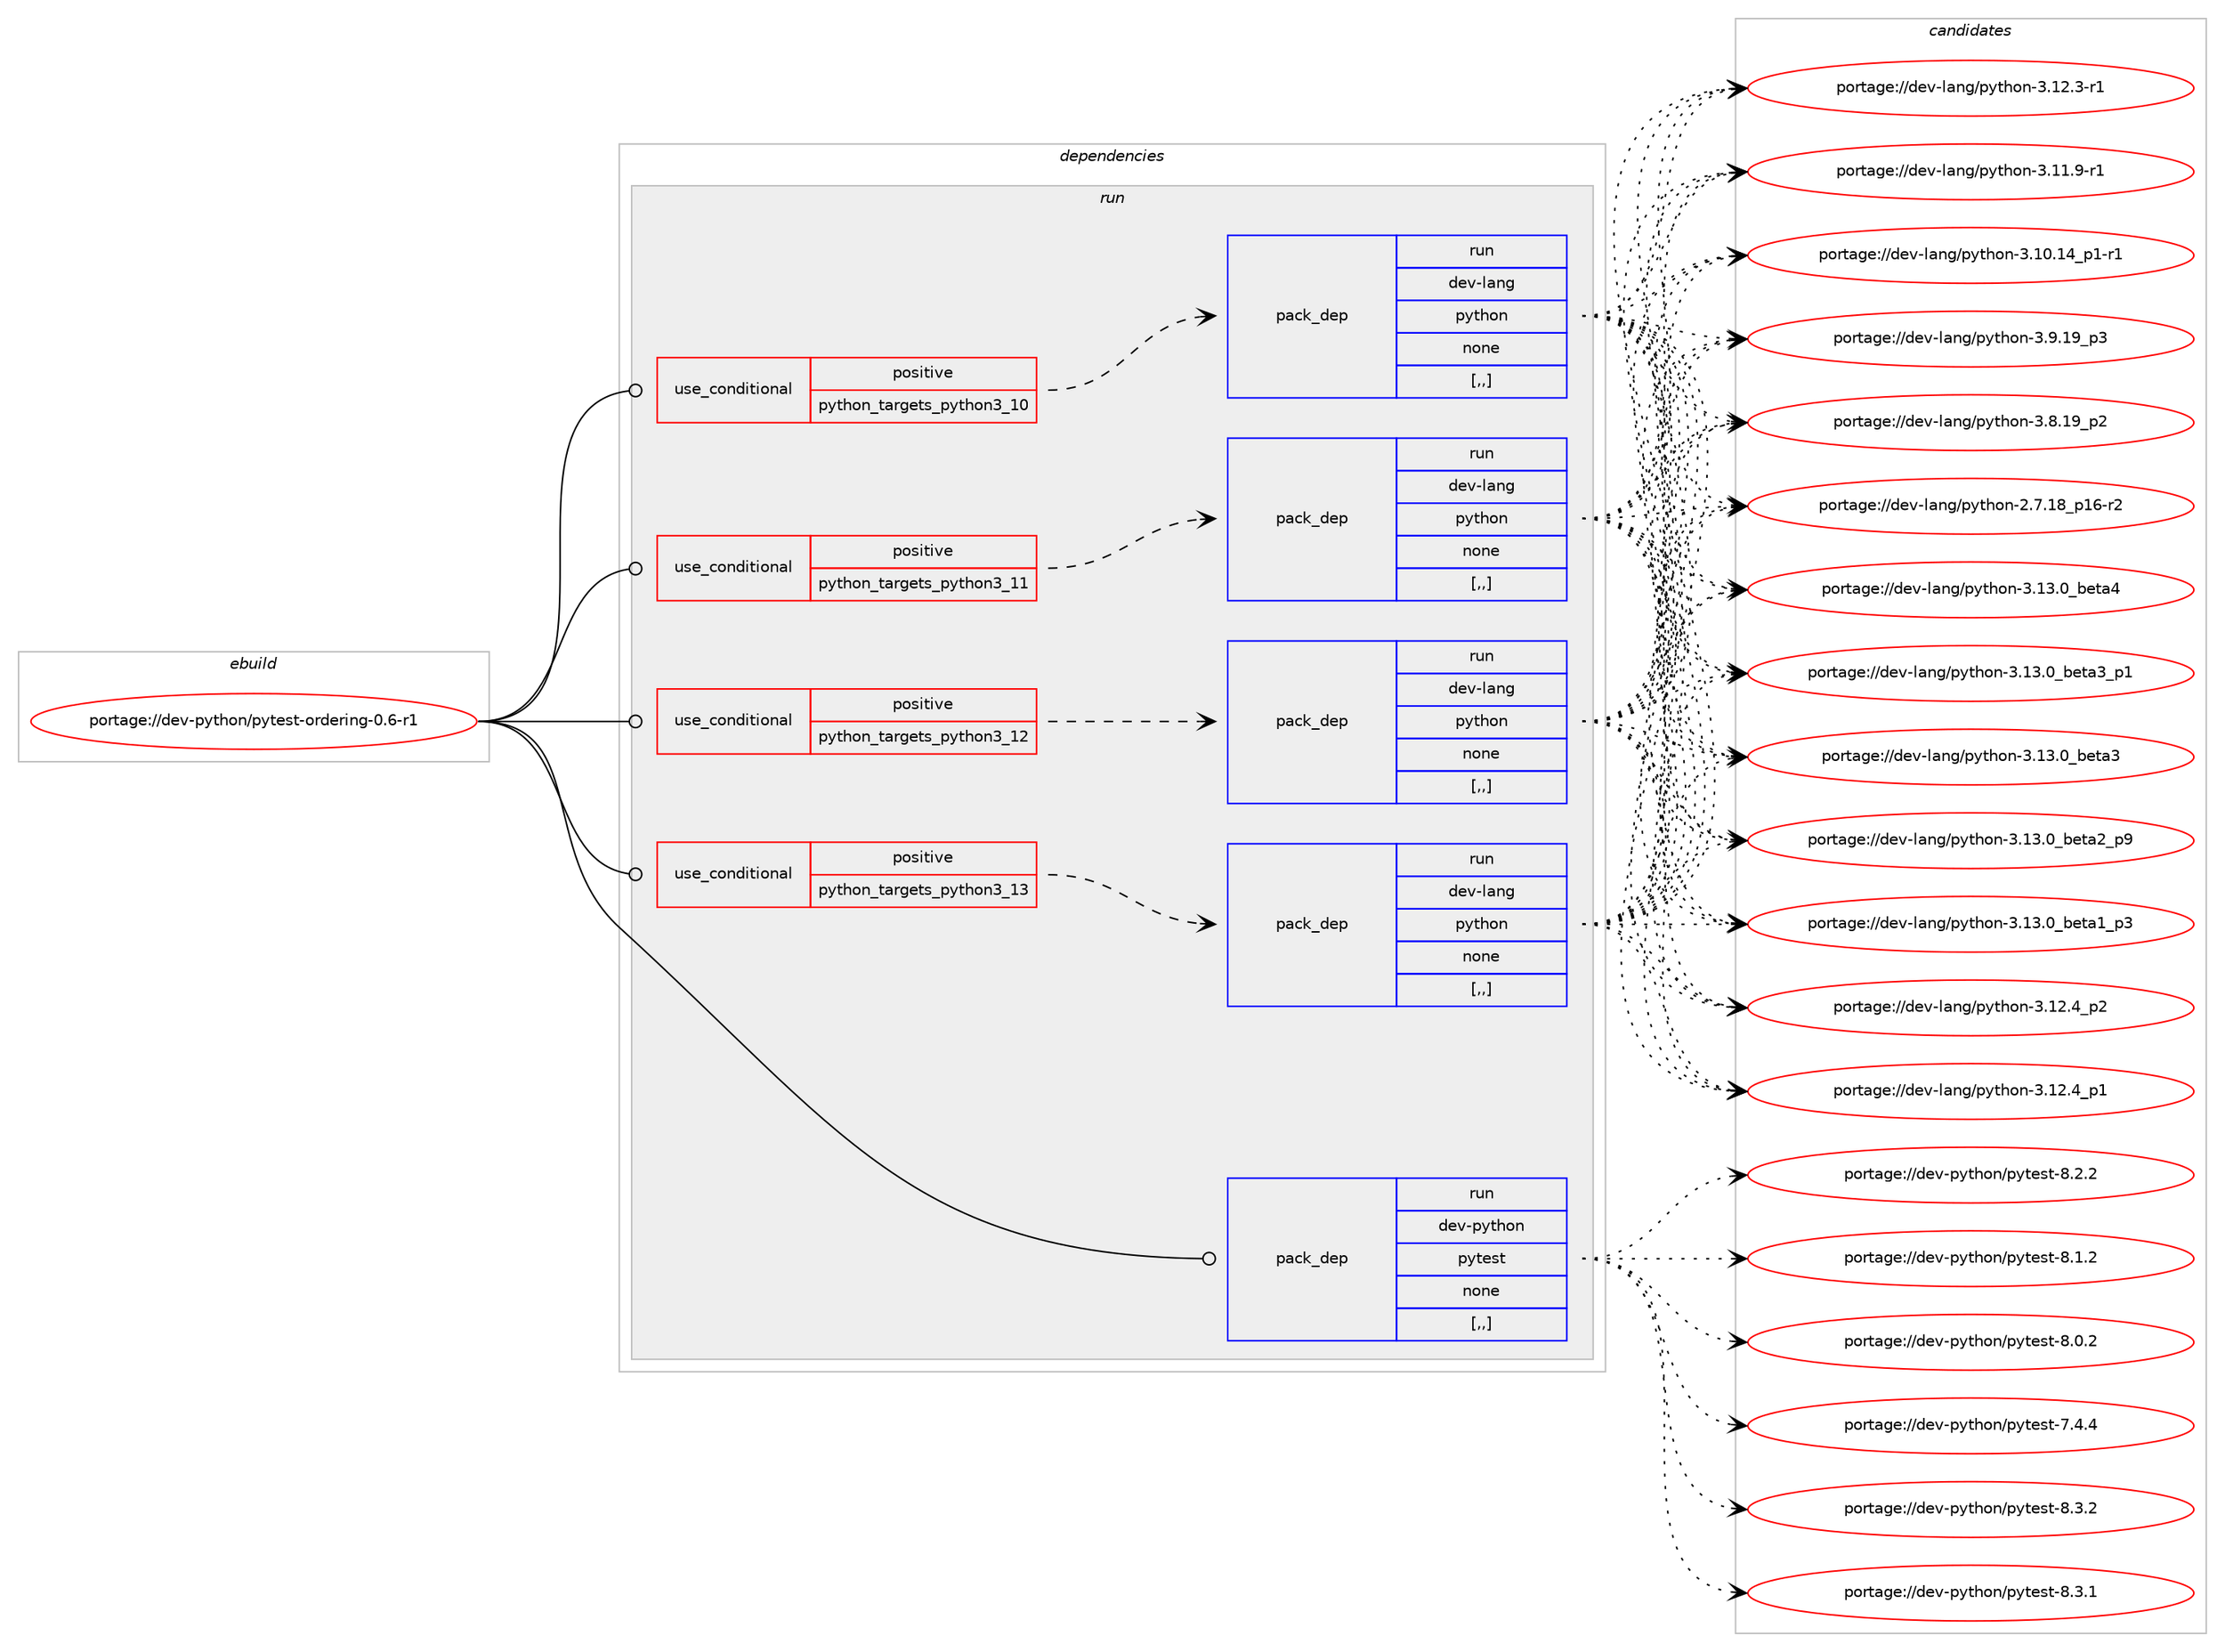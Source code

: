 digraph prolog {

# *************
# Graph options
# *************

newrank=true;
concentrate=true;
compound=true;
graph [rankdir=LR,fontname=Helvetica,fontsize=10,ranksep=1.5];#, ranksep=2.5, nodesep=0.2];
edge  [arrowhead=vee];
node  [fontname=Helvetica,fontsize=10];

# **********
# The ebuild
# **********

subgraph cluster_leftcol {
color=gray;
label=<<i>ebuild</i>>;
id [label="portage://dev-python/pytest-ordering-0.6-r1", color=red, width=4, href="../dev-python/pytest-ordering-0.6-r1.svg"];
}

# ****************
# The dependencies
# ****************

subgraph cluster_midcol {
color=gray;
label=<<i>dependencies</i>>;
subgraph cluster_compile {
fillcolor="#eeeeee";
style=filled;
label=<<i>compile</i>>;
}
subgraph cluster_compileandrun {
fillcolor="#eeeeee";
style=filled;
label=<<i>compile and run</i>>;
}
subgraph cluster_run {
fillcolor="#eeeeee";
style=filled;
label=<<i>run</i>>;
subgraph cond38069 {
dependency159567 [label=<<TABLE BORDER="0" CELLBORDER="1" CELLSPACING="0" CELLPADDING="4"><TR><TD ROWSPAN="3" CELLPADDING="10">use_conditional</TD></TR><TR><TD>positive</TD></TR><TR><TD>python_targets_python3_10</TD></TR></TABLE>>, shape=none, color=red];
subgraph pack120228 {
dependency159568 [label=<<TABLE BORDER="0" CELLBORDER="1" CELLSPACING="0" CELLPADDING="4" WIDTH="220"><TR><TD ROWSPAN="6" CELLPADDING="30">pack_dep</TD></TR><TR><TD WIDTH="110">run</TD></TR><TR><TD>dev-lang</TD></TR><TR><TD>python</TD></TR><TR><TD>none</TD></TR><TR><TD>[,,]</TD></TR></TABLE>>, shape=none, color=blue];
}
dependency159567:e -> dependency159568:w [weight=20,style="dashed",arrowhead="vee"];
}
id:e -> dependency159567:w [weight=20,style="solid",arrowhead="odot"];
subgraph cond38070 {
dependency159569 [label=<<TABLE BORDER="0" CELLBORDER="1" CELLSPACING="0" CELLPADDING="4"><TR><TD ROWSPAN="3" CELLPADDING="10">use_conditional</TD></TR><TR><TD>positive</TD></TR><TR><TD>python_targets_python3_11</TD></TR></TABLE>>, shape=none, color=red];
subgraph pack120229 {
dependency159570 [label=<<TABLE BORDER="0" CELLBORDER="1" CELLSPACING="0" CELLPADDING="4" WIDTH="220"><TR><TD ROWSPAN="6" CELLPADDING="30">pack_dep</TD></TR><TR><TD WIDTH="110">run</TD></TR><TR><TD>dev-lang</TD></TR><TR><TD>python</TD></TR><TR><TD>none</TD></TR><TR><TD>[,,]</TD></TR></TABLE>>, shape=none, color=blue];
}
dependency159569:e -> dependency159570:w [weight=20,style="dashed",arrowhead="vee"];
}
id:e -> dependency159569:w [weight=20,style="solid",arrowhead="odot"];
subgraph cond38071 {
dependency159571 [label=<<TABLE BORDER="0" CELLBORDER="1" CELLSPACING="0" CELLPADDING="4"><TR><TD ROWSPAN="3" CELLPADDING="10">use_conditional</TD></TR><TR><TD>positive</TD></TR><TR><TD>python_targets_python3_12</TD></TR></TABLE>>, shape=none, color=red];
subgraph pack120230 {
dependency159572 [label=<<TABLE BORDER="0" CELLBORDER="1" CELLSPACING="0" CELLPADDING="4" WIDTH="220"><TR><TD ROWSPAN="6" CELLPADDING="30">pack_dep</TD></TR><TR><TD WIDTH="110">run</TD></TR><TR><TD>dev-lang</TD></TR><TR><TD>python</TD></TR><TR><TD>none</TD></TR><TR><TD>[,,]</TD></TR></TABLE>>, shape=none, color=blue];
}
dependency159571:e -> dependency159572:w [weight=20,style="dashed",arrowhead="vee"];
}
id:e -> dependency159571:w [weight=20,style="solid",arrowhead="odot"];
subgraph cond38072 {
dependency159573 [label=<<TABLE BORDER="0" CELLBORDER="1" CELLSPACING="0" CELLPADDING="4"><TR><TD ROWSPAN="3" CELLPADDING="10">use_conditional</TD></TR><TR><TD>positive</TD></TR><TR><TD>python_targets_python3_13</TD></TR></TABLE>>, shape=none, color=red];
subgraph pack120231 {
dependency159574 [label=<<TABLE BORDER="0" CELLBORDER="1" CELLSPACING="0" CELLPADDING="4" WIDTH="220"><TR><TD ROWSPAN="6" CELLPADDING="30">pack_dep</TD></TR><TR><TD WIDTH="110">run</TD></TR><TR><TD>dev-lang</TD></TR><TR><TD>python</TD></TR><TR><TD>none</TD></TR><TR><TD>[,,]</TD></TR></TABLE>>, shape=none, color=blue];
}
dependency159573:e -> dependency159574:w [weight=20,style="dashed",arrowhead="vee"];
}
id:e -> dependency159573:w [weight=20,style="solid",arrowhead="odot"];
subgraph pack120232 {
dependency159575 [label=<<TABLE BORDER="0" CELLBORDER="1" CELLSPACING="0" CELLPADDING="4" WIDTH="220"><TR><TD ROWSPAN="6" CELLPADDING="30">pack_dep</TD></TR><TR><TD WIDTH="110">run</TD></TR><TR><TD>dev-python</TD></TR><TR><TD>pytest</TD></TR><TR><TD>none</TD></TR><TR><TD>[,,]</TD></TR></TABLE>>, shape=none, color=blue];
}
id:e -> dependency159575:w [weight=20,style="solid",arrowhead="odot"];
}
}

# **************
# The candidates
# **************

subgraph cluster_choices {
rank=same;
color=gray;
label=<<i>candidates</i>>;

subgraph choice120228 {
color=black;
nodesep=1;
choice1001011184510897110103471121211161041111104551464951464895981011169752 [label="portage://dev-lang/python-3.13.0_beta4", color=red, width=4,href="../dev-lang/python-3.13.0_beta4.svg"];
choice10010111845108971101034711212111610411111045514649514648959810111697519511249 [label="portage://dev-lang/python-3.13.0_beta3_p1", color=red, width=4,href="../dev-lang/python-3.13.0_beta3_p1.svg"];
choice1001011184510897110103471121211161041111104551464951464895981011169751 [label="portage://dev-lang/python-3.13.0_beta3", color=red, width=4,href="../dev-lang/python-3.13.0_beta3.svg"];
choice10010111845108971101034711212111610411111045514649514648959810111697509511257 [label="portage://dev-lang/python-3.13.0_beta2_p9", color=red, width=4,href="../dev-lang/python-3.13.0_beta2_p9.svg"];
choice10010111845108971101034711212111610411111045514649514648959810111697499511251 [label="portage://dev-lang/python-3.13.0_beta1_p3", color=red, width=4,href="../dev-lang/python-3.13.0_beta1_p3.svg"];
choice100101118451089711010347112121116104111110455146495046529511250 [label="portage://dev-lang/python-3.12.4_p2", color=red, width=4,href="../dev-lang/python-3.12.4_p2.svg"];
choice100101118451089711010347112121116104111110455146495046529511249 [label="portage://dev-lang/python-3.12.4_p1", color=red, width=4,href="../dev-lang/python-3.12.4_p1.svg"];
choice100101118451089711010347112121116104111110455146495046514511449 [label="portage://dev-lang/python-3.12.3-r1", color=red, width=4,href="../dev-lang/python-3.12.3-r1.svg"];
choice100101118451089711010347112121116104111110455146494946574511449 [label="portage://dev-lang/python-3.11.9-r1", color=red, width=4,href="../dev-lang/python-3.11.9-r1.svg"];
choice100101118451089711010347112121116104111110455146494846495295112494511449 [label="portage://dev-lang/python-3.10.14_p1-r1", color=red, width=4,href="../dev-lang/python-3.10.14_p1-r1.svg"];
choice100101118451089711010347112121116104111110455146574649579511251 [label="portage://dev-lang/python-3.9.19_p3", color=red, width=4,href="../dev-lang/python-3.9.19_p3.svg"];
choice100101118451089711010347112121116104111110455146564649579511250 [label="portage://dev-lang/python-3.8.19_p2", color=red, width=4,href="../dev-lang/python-3.8.19_p2.svg"];
choice100101118451089711010347112121116104111110455046554649569511249544511450 [label="portage://dev-lang/python-2.7.18_p16-r2", color=red, width=4,href="../dev-lang/python-2.7.18_p16-r2.svg"];
dependency159568:e -> choice1001011184510897110103471121211161041111104551464951464895981011169752:w [style=dotted,weight="100"];
dependency159568:e -> choice10010111845108971101034711212111610411111045514649514648959810111697519511249:w [style=dotted,weight="100"];
dependency159568:e -> choice1001011184510897110103471121211161041111104551464951464895981011169751:w [style=dotted,weight="100"];
dependency159568:e -> choice10010111845108971101034711212111610411111045514649514648959810111697509511257:w [style=dotted,weight="100"];
dependency159568:e -> choice10010111845108971101034711212111610411111045514649514648959810111697499511251:w [style=dotted,weight="100"];
dependency159568:e -> choice100101118451089711010347112121116104111110455146495046529511250:w [style=dotted,weight="100"];
dependency159568:e -> choice100101118451089711010347112121116104111110455146495046529511249:w [style=dotted,weight="100"];
dependency159568:e -> choice100101118451089711010347112121116104111110455146495046514511449:w [style=dotted,weight="100"];
dependency159568:e -> choice100101118451089711010347112121116104111110455146494946574511449:w [style=dotted,weight="100"];
dependency159568:e -> choice100101118451089711010347112121116104111110455146494846495295112494511449:w [style=dotted,weight="100"];
dependency159568:e -> choice100101118451089711010347112121116104111110455146574649579511251:w [style=dotted,weight="100"];
dependency159568:e -> choice100101118451089711010347112121116104111110455146564649579511250:w [style=dotted,weight="100"];
dependency159568:e -> choice100101118451089711010347112121116104111110455046554649569511249544511450:w [style=dotted,weight="100"];
}
subgraph choice120229 {
color=black;
nodesep=1;
choice1001011184510897110103471121211161041111104551464951464895981011169752 [label="portage://dev-lang/python-3.13.0_beta4", color=red, width=4,href="../dev-lang/python-3.13.0_beta4.svg"];
choice10010111845108971101034711212111610411111045514649514648959810111697519511249 [label="portage://dev-lang/python-3.13.0_beta3_p1", color=red, width=4,href="../dev-lang/python-3.13.0_beta3_p1.svg"];
choice1001011184510897110103471121211161041111104551464951464895981011169751 [label="portage://dev-lang/python-3.13.0_beta3", color=red, width=4,href="../dev-lang/python-3.13.0_beta3.svg"];
choice10010111845108971101034711212111610411111045514649514648959810111697509511257 [label="portage://dev-lang/python-3.13.0_beta2_p9", color=red, width=4,href="../dev-lang/python-3.13.0_beta2_p9.svg"];
choice10010111845108971101034711212111610411111045514649514648959810111697499511251 [label="portage://dev-lang/python-3.13.0_beta1_p3", color=red, width=4,href="../dev-lang/python-3.13.0_beta1_p3.svg"];
choice100101118451089711010347112121116104111110455146495046529511250 [label="portage://dev-lang/python-3.12.4_p2", color=red, width=4,href="../dev-lang/python-3.12.4_p2.svg"];
choice100101118451089711010347112121116104111110455146495046529511249 [label="portage://dev-lang/python-3.12.4_p1", color=red, width=4,href="../dev-lang/python-3.12.4_p1.svg"];
choice100101118451089711010347112121116104111110455146495046514511449 [label="portage://dev-lang/python-3.12.3-r1", color=red, width=4,href="../dev-lang/python-3.12.3-r1.svg"];
choice100101118451089711010347112121116104111110455146494946574511449 [label="portage://dev-lang/python-3.11.9-r1", color=red, width=4,href="../dev-lang/python-3.11.9-r1.svg"];
choice100101118451089711010347112121116104111110455146494846495295112494511449 [label="portage://dev-lang/python-3.10.14_p1-r1", color=red, width=4,href="../dev-lang/python-3.10.14_p1-r1.svg"];
choice100101118451089711010347112121116104111110455146574649579511251 [label="portage://dev-lang/python-3.9.19_p3", color=red, width=4,href="../dev-lang/python-3.9.19_p3.svg"];
choice100101118451089711010347112121116104111110455146564649579511250 [label="portage://dev-lang/python-3.8.19_p2", color=red, width=4,href="../dev-lang/python-3.8.19_p2.svg"];
choice100101118451089711010347112121116104111110455046554649569511249544511450 [label="portage://dev-lang/python-2.7.18_p16-r2", color=red, width=4,href="../dev-lang/python-2.7.18_p16-r2.svg"];
dependency159570:e -> choice1001011184510897110103471121211161041111104551464951464895981011169752:w [style=dotted,weight="100"];
dependency159570:e -> choice10010111845108971101034711212111610411111045514649514648959810111697519511249:w [style=dotted,weight="100"];
dependency159570:e -> choice1001011184510897110103471121211161041111104551464951464895981011169751:w [style=dotted,weight="100"];
dependency159570:e -> choice10010111845108971101034711212111610411111045514649514648959810111697509511257:w [style=dotted,weight="100"];
dependency159570:e -> choice10010111845108971101034711212111610411111045514649514648959810111697499511251:w [style=dotted,weight="100"];
dependency159570:e -> choice100101118451089711010347112121116104111110455146495046529511250:w [style=dotted,weight="100"];
dependency159570:e -> choice100101118451089711010347112121116104111110455146495046529511249:w [style=dotted,weight="100"];
dependency159570:e -> choice100101118451089711010347112121116104111110455146495046514511449:w [style=dotted,weight="100"];
dependency159570:e -> choice100101118451089711010347112121116104111110455146494946574511449:w [style=dotted,weight="100"];
dependency159570:e -> choice100101118451089711010347112121116104111110455146494846495295112494511449:w [style=dotted,weight="100"];
dependency159570:e -> choice100101118451089711010347112121116104111110455146574649579511251:w [style=dotted,weight="100"];
dependency159570:e -> choice100101118451089711010347112121116104111110455146564649579511250:w [style=dotted,weight="100"];
dependency159570:e -> choice100101118451089711010347112121116104111110455046554649569511249544511450:w [style=dotted,weight="100"];
}
subgraph choice120230 {
color=black;
nodesep=1;
choice1001011184510897110103471121211161041111104551464951464895981011169752 [label="portage://dev-lang/python-3.13.0_beta4", color=red, width=4,href="../dev-lang/python-3.13.0_beta4.svg"];
choice10010111845108971101034711212111610411111045514649514648959810111697519511249 [label="portage://dev-lang/python-3.13.0_beta3_p1", color=red, width=4,href="../dev-lang/python-3.13.0_beta3_p1.svg"];
choice1001011184510897110103471121211161041111104551464951464895981011169751 [label="portage://dev-lang/python-3.13.0_beta3", color=red, width=4,href="../dev-lang/python-3.13.0_beta3.svg"];
choice10010111845108971101034711212111610411111045514649514648959810111697509511257 [label="portage://dev-lang/python-3.13.0_beta2_p9", color=red, width=4,href="../dev-lang/python-3.13.0_beta2_p9.svg"];
choice10010111845108971101034711212111610411111045514649514648959810111697499511251 [label="portage://dev-lang/python-3.13.0_beta1_p3", color=red, width=4,href="../dev-lang/python-3.13.0_beta1_p3.svg"];
choice100101118451089711010347112121116104111110455146495046529511250 [label="portage://dev-lang/python-3.12.4_p2", color=red, width=4,href="../dev-lang/python-3.12.4_p2.svg"];
choice100101118451089711010347112121116104111110455146495046529511249 [label="portage://dev-lang/python-3.12.4_p1", color=red, width=4,href="../dev-lang/python-3.12.4_p1.svg"];
choice100101118451089711010347112121116104111110455146495046514511449 [label="portage://dev-lang/python-3.12.3-r1", color=red, width=4,href="../dev-lang/python-3.12.3-r1.svg"];
choice100101118451089711010347112121116104111110455146494946574511449 [label="portage://dev-lang/python-3.11.9-r1", color=red, width=4,href="../dev-lang/python-3.11.9-r1.svg"];
choice100101118451089711010347112121116104111110455146494846495295112494511449 [label="portage://dev-lang/python-3.10.14_p1-r1", color=red, width=4,href="../dev-lang/python-3.10.14_p1-r1.svg"];
choice100101118451089711010347112121116104111110455146574649579511251 [label="portage://dev-lang/python-3.9.19_p3", color=red, width=4,href="../dev-lang/python-3.9.19_p3.svg"];
choice100101118451089711010347112121116104111110455146564649579511250 [label="portage://dev-lang/python-3.8.19_p2", color=red, width=4,href="../dev-lang/python-3.8.19_p2.svg"];
choice100101118451089711010347112121116104111110455046554649569511249544511450 [label="portage://dev-lang/python-2.7.18_p16-r2", color=red, width=4,href="../dev-lang/python-2.7.18_p16-r2.svg"];
dependency159572:e -> choice1001011184510897110103471121211161041111104551464951464895981011169752:w [style=dotted,weight="100"];
dependency159572:e -> choice10010111845108971101034711212111610411111045514649514648959810111697519511249:w [style=dotted,weight="100"];
dependency159572:e -> choice1001011184510897110103471121211161041111104551464951464895981011169751:w [style=dotted,weight="100"];
dependency159572:e -> choice10010111845108971101034711212111610411111045514649514648959810111697509511257:w [style=dotted,weight="100"];
dependency159572:e -> choice10010111845108971101034711212111610411111045514649514648959810111697499511251:w [style=dotted,weight="100"];
dependency159572:e -> choice100101118451089711010347112121116104111110455146495046529511250:w [style=dotted,weight="100"];
dependency159572:e -> choice100101118451089711010347112121116104111110455146495046529511249:w [style=dotted,weight="100"];
dependency159572:e -> choice100101118451089711010347112121116104111110455146495046514511449:w [style=dotted,weight="100"];
dependency159572:e -> choice100101118451089711010347112121116104111110455146494946574511449:w [style=dotted,weight="100"];
dependency159572:e -> choice100101118451089711010347112121116104111110455146494846495295112494511449:w [style=dotted,weight="100"];
dependency159572:e -> choice100101118451089711010347112121116104111110455146574649579511251:w [style=dotted,weight="100"];
dependency159572:e -> choice100101118451089711010347112121116104111110455146564649579511250:w [style=dotted,weight="100"];
dependency159572:e -> choice100101118451089711010347112121116104111110455046554649569511249544511450:w [style=dotted,weight="100"];
}
subgraph choice120231 {
color=black;
nodesep=1;
choice1001011184510897110103471121211161041111104551464951464895981011169752 [label="portage://dev-lang/python-3.13.0_beta4", color=red, width=4,href="../dev-lang/python-3.13.0_beta4.svg"];
choice10010111845108971101034711212111610411111045514649514648959810111697519511249 [label="portage://dev-lang/python-3.13.0_beta3_p1", color=red, width=4,href="../dev-lang/python-3.13.0_beta3_p1.svg"];
choice1001011184510897110103471121211161041111104551464951464895981011169751 [label="portage://dev-lang/python-3.13.0_beta3", color=red, width=4,href="../dev-lang/python-3.13.0_beta3.svg"];
choice10010111845108971101034711212111610411111045514649514648959810111697509511257 [label="portage://dev-lang/python-3.13.0_beta2_p9", color=red, width=4,href="../dev-lang/python-3.13.0_beta2_p9.svg"];
choice10010111845108971101034711212111610411111045514649514648959810111697499511251 [label="portage://dev-lang/python-3.13.0_beta1_p3", color=red, width=4,href="../dev-lang/python-3.13.0_beta1_p3.svg"];
choice100101118451089711010347112121116104111110455146495046529511250 [label="portage://dev-lang/python-3.12.4_p2", color=red, width=4,href="../dev-lang/python-3.12.4_p2.svg"];
choice100101118451089711010347112121116104111110455146495046529511249 [label="portage://dev-lang/python-3.12.4_p1", color=red, width=4,href="../dev-lang/python-3.12.4_p1.svg"];
choice100101118451089711010347112121116104111110455146495046514511449 [label="portage://dev-lang/python-3.12.3-r1", color=red, width=4,href="../dev-lang/python-3.12.3-r1.svg"];
choice100101118451089711010347112121116104111110455146494946574511449 [label="portage://dev-lang/python-3.11.9-r1", color=red, width=4,href="../dev-lang/python-3.11.9-r1.svg"];
choice100101118451089711010347112121116104111110455146494846495295112494511449 [label="portage://dev-lang/python-3.10.14_p1-r1", color=red, width=4,href="../dev-lang/python-3.10.14_p1-r1.svg"];
choice100101118451089711010347112121116104111110455146574649579511251 [label="portage://dev-lang/python-3.9.19_p3", color=red, width=4,href="../dev-lang/python-3.9.19_p3.svg"];
choice100101118451089711010347112121116104111110455146564649579511250 [label="portage://dev-lang/python-3.8.19_p2", color=red, width=4,href="../dev-lang/python-3.8.19_p2.svg"];
choice100101118451089711010347112121116104111110455046554649569511249544511450 [label="portage://dev-lang/python-2.7.18_p16-r2", color=red, width=4,href="../dev-lang/python-2.7.18_p16-r2.svg"];
dependency159574:e -> choice1001011184510897110103471121211161041111104551464951464895981011169752:w [style=dotted,weight="100"];
dependency159574:e -> choice10010111845108971101034711212111610411111045514649514648959810111697519511249:w [style=dotted,weight="100"];
dependency159574:e -> choice1001011184510897110103471121211161041111104551464951464895981011169751:w [style=dotted,weight="100"];
dependency159574:e -> choice10010111845108971101034711212111610411111045514649514648959810111697509511257:w [style=dotted,weight="100"];
dependency159574:e -> choice10010111845108971101034711212111610411111045514649514648959810111697499511251:w [style=dotted,weight="100"];
dependency159574:e -> choice100101118451089711010347112121116104111110455146495046529511250:w [style=dotted,weight="100"];
dependency159574:e -> choice100101118451089711010347112121116104111110455146495046529511249:w [style=dotted,weight="100"];
dependency159574:e -> choice100101118451089711010347112121116104111110455146495046514511449:w [style=dotted,weight="100"];
dependency159574:e -> choice100101118451089711010347112121116104111110455146494946574511449:w [style=dotted,weight="100"];
dependency159574:e -> choice100101118451089711010347112121116104111110455146494846495295112494511449:w [style=dotted,weight="100"];
dependency159574:e -> choice100101118451089711010347112121116104111110455146574649579511251:w [style=dotted,weight="100"];
dependency159574:e -> choice100101118451089711010347112121116104111110455146564649579511250:w [style=dotted,weight="100"];
dependency159574:e -> choice100101118451089711010347112121116104111110455046554649569511249544511450:w [style=dotted,weight="100"];
}
subgraph choice120232 {
color=black;
nodesep=1;
choice1001011184511212111610411111047112121116101115116455646514650 [label="portage://dev-python/pytest-8.3.2", color=red, width=4,href="../dev-python/pytest-8.3.2.svg"];
choice1001011184511212111610411111047112121116101115116455646514649 [label="portage://dev-python/pytest-8.3.1", color=red, width=4,href="../dev-python/pytest-8.3.1.svg"];
choice1001011184511212111610411111047112121116101115116455646504650 [label="portage://dev-python/pytest-8.2.2", color=red, width=4,href="../dev-python/pytest-8.2.2.svg"];
choice1001011184511212111610411111047112121116101115116455646494650 [label="portage://dev-python/pytest-8.1.2", color=red, width=4,href="../dev-python/pytest-8.1.2.svg"];
choice1001011184511212111610411111047112121116101115116455646484650 [label="portage://dev-python/pytest-8.0.2", color=red, width=4,href="../dev-python/pytest-8.0.2.svg"];
choice1001011184511212111610411111047112121116101115116455546524652 [label="portage://dev-python/pytest-7.4.4", color=red, width=4,href="../dev-python/pytest-7.4.4.svg"];
dependency159575:e -> choice1001011184511212111610411111047112121116101115116455646514650:w [style=dotted,weight="100"];
dependency159575:e -> choice1001011184511212111610411111047112121116101115116455646514649:w [style=dotted,weight="100"];
dependency159575:e -> choice1001011184511212111610411111047112121116101115116455646504650:w [style=dotted,weight="100"];
dependency159575:e -> choice1001011184511212111610411111047112121116101115116455646494650:w [style=dotted,weight="100"];
dependency159575:e -> choice1001011184511212111610411111047112121116101115116455646484650:w [style=dotted,weight="100"];
dependency159575:e -> choice1001011184511212111610411111047112121116101115116455546524652:w [style=dotted,weight="100"];
}
}

}
